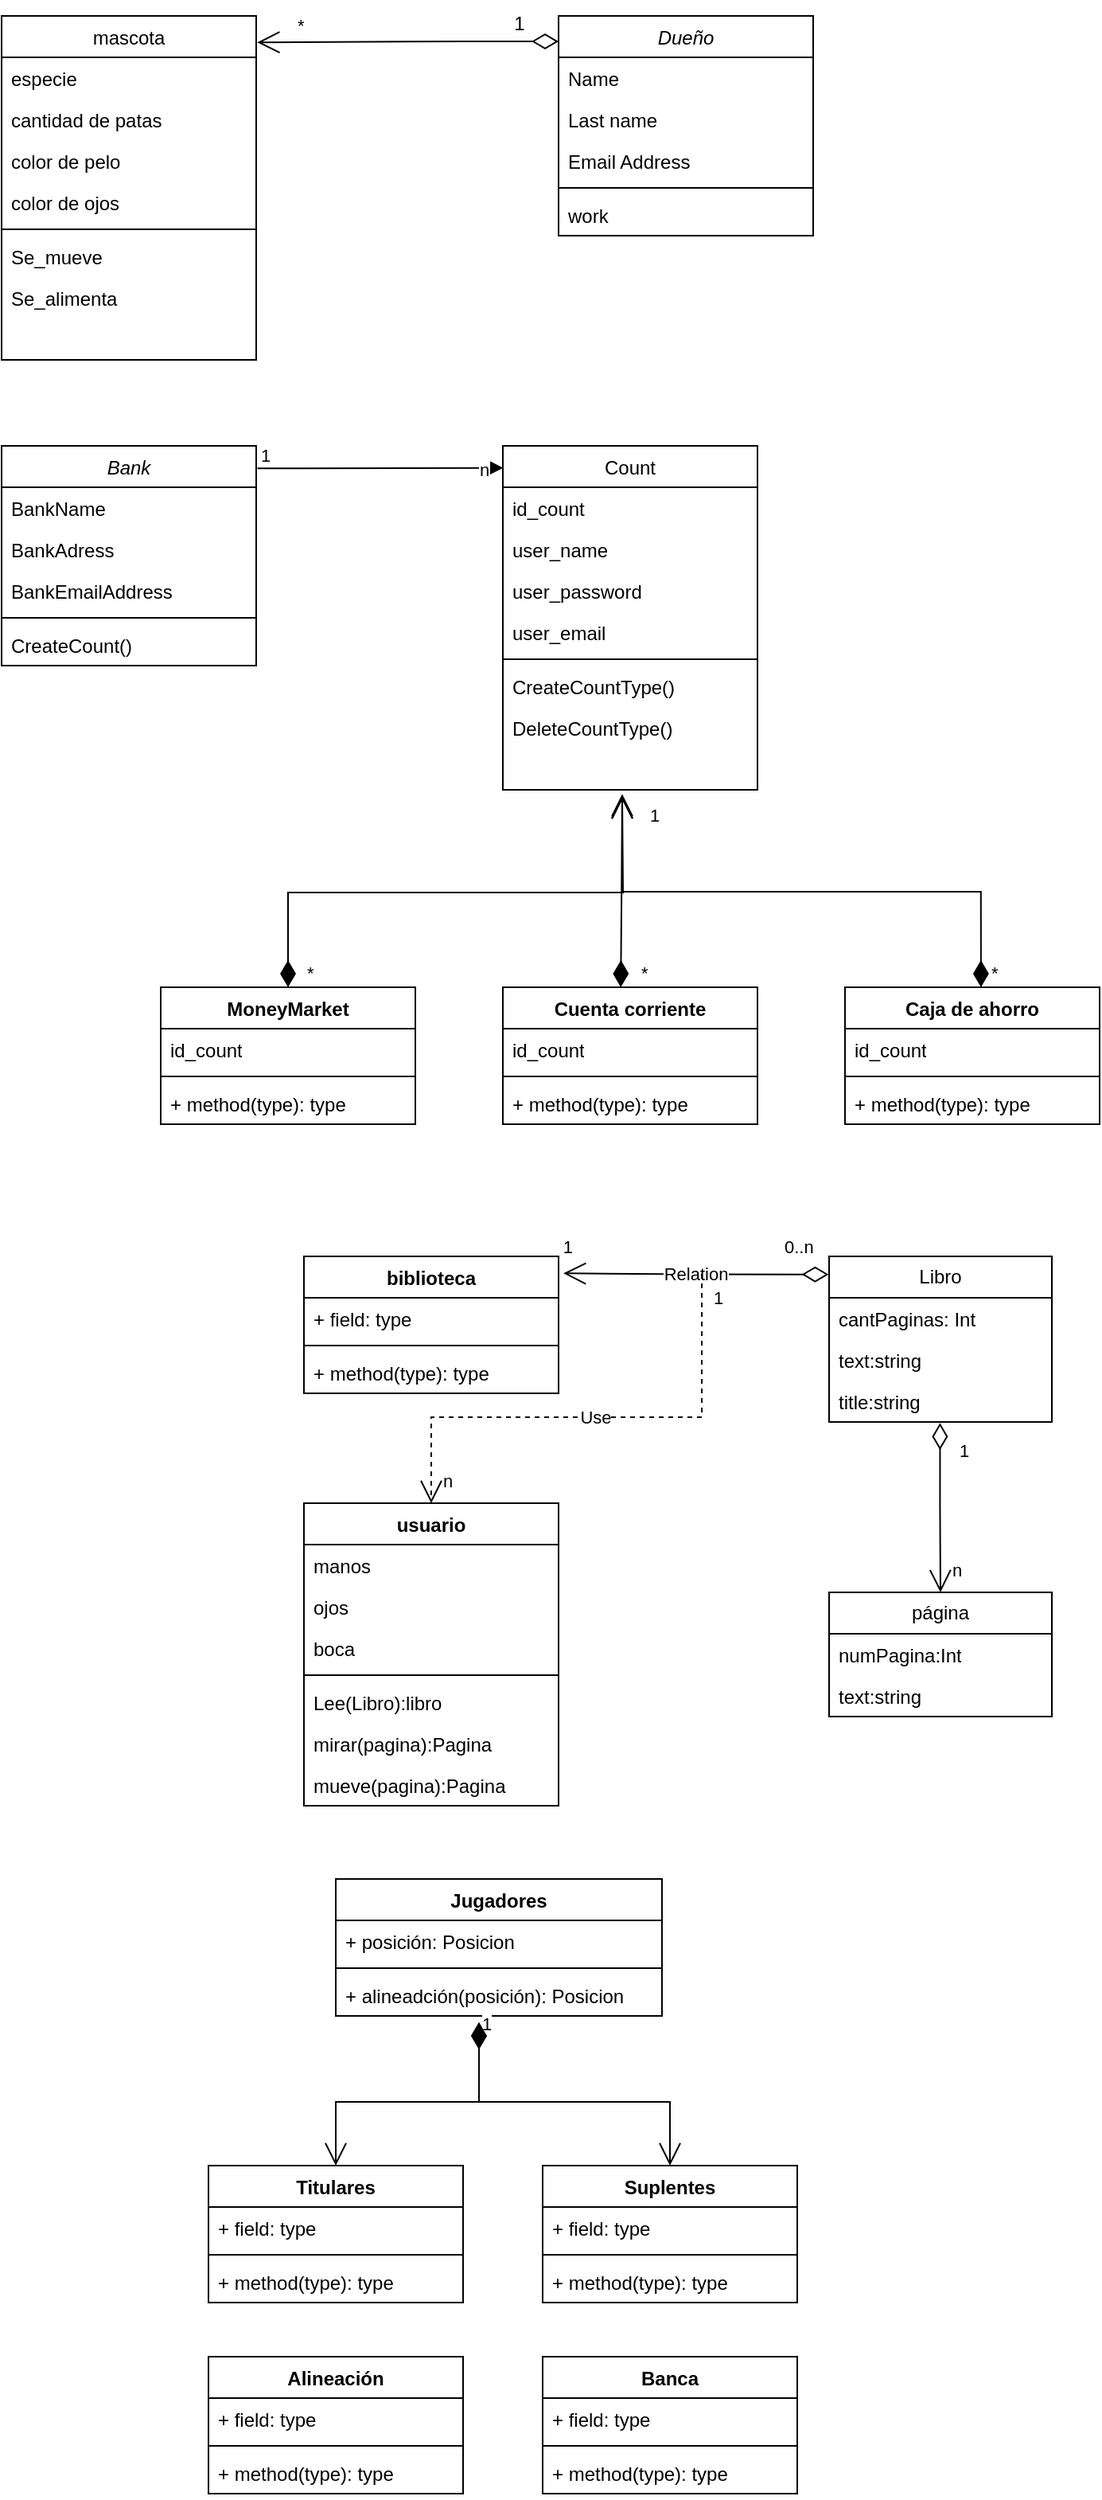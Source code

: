 <mxfile version="24.7.17">
  <diagram id="C5RBs43oDa-KdzZeNtuy" name="Page-1">
    <mxGraphModel dx="517" dy="310" grid="1" gridSize="10" guides="1" tooltips="1" connect="1" arrows="1" fold="1" page="1" pageScale="1" pageWidth="827" pageHeight="1169" math="0" shadow="0">
      <root>
        <mxCell id="WIyWlLk6GJQsqaUBKTNV-0" />
        <mxCell id="WIyWlLk6GJQsqaUBKTNV-1" parent="WIyWlLk6GJQsqaUBKTNV-0" />
        <mxCell id="zkfFHV4jXpPFQw0GAbJ--0" value="Dueño" style="swimlane;fontStyle=2;align=center;verticalAlign=top;childLayout=stackLayout;horizontal=1;startSize=26;horizontalStack=0;resizeParent=1;resizeLast=0;collapsible=1;marginBottom=0;rounded=0;shadow=0;strokeWidth=1;" parent="WIyWlLk6GJQsqaUBKTNV-1" vertex="1">
          <mxGeometry x="380" y="20" width="160" height="138" as="geometry">
            <mxRectangle x="230" y="140" width="160" height="26" as="alternateBounds" />
          </mxGeometry>
        </mxCell>
        <mxCell id="zkfFHV4jXpPFQw0GAbJ--1" value="Name" style="text;align=left;verticalAlign=top;spacingLeft=4;spacingRight=4;overflow=hidden;rotatable=0;points=[[0,0.5],[1,0.5]];portConstraint=eastwest;" parent="zkfFHV4jXpPFQw0GAbJ--0" vertex="1">
          <mxGeometry y="26" width="160" height="26" as="geometry" />
        </mxCell>
        <mxCell id="zkfFHV4jXpPFQw0GAbJ--2" value="Last name" style="text;align=left;verticalAlign=top;spacingLeft=4;spacingRight=4;overflow=hidden;rotatable=0;points=[[0,0.5],[1,0.5]];portConstraint=eastwest;rounded=0;shadow=0;html=0;" parent="zkfFHV4jXpPFQw0GAbJ--0" vertex="1">
          <mxGeometry y="52" width="160" height="26" as="geometry" />
        </mxCell>
        <mxCell id="zkfFHV4jXpPFQw0GAbJ--3" value="Email Address" style="text;align=left;verticalAlign=top;spacingLeft=4;spacingRight=4;overflow=hidden;rotatable=0;points=[[0,0.5],[1,0.5]];portConstraint=eastwest;rounded=0;shadow=0;html=0;" parent="zkfFHV4jXpPFQw0GAbJ--0" vertex="1">
          <mxGeometry y="78" width="160" height="26" as="geometry" />
        </mxCell>
        <mxCell id="zkfFHV4jXpPFQw0GAbJ--4" value="" style="line;html=1;strokeWidth=1;align=left;verticalAlign=middle;spacingTop=-1;spacingLeft=3;spacingRight=3;rotatable=0;labelPosition=right;points=[];portConstraint=eastwest;" parent="zkfFHV4jXpPFQw0GAbJ--0" vertex="1">
          <mxGeometry y="104" width="160" height="8" as="geometry" />
        </mxCell>
        <mxCell id="zkfFHV4jXpPFQw0GAbJ--5" value="work" style="text;align=left;verticalAlign=top;spacingLeft=4;spacingRight=4;overflow=hidden;rotatable=0;points=[[0,0.5],[1,0.5]];portConstraint=eastwest;" parent="zkfFHV4jXpPFQw0GAbJ--0" vertex="1">
          <mxGeometry y="112" width="160" height="26" as="geometry" />
        </mxCell>
        <mxCell id="zkfFHV4jXpPFQw0GAbJ--17" value="mascota" style="swimlane;fontStyle=0;align=center;verticalAlign=top;childLayout=stackLayout;horizontal=1;startSize=26;horizontalStack=0;resizeParent=1;resizeLast=0;collapsible=1;marginBottom=0;rounded=0;shadow=0;strokeWidth=1;" parent="WIyWlLk6GJQsqaUBKTNV-1" vertex="1">
          <mxGeometry x="30" y="20" width="160" height="216" as="geometry">
            <mxRectangle x="550" y="140" width="160" height="26" as="alternateBounds" />
          </mxGeometry>
        </mxCell>
        <mxCell id="zkfFHV4jXpPFQw0GAbJ--18" value="especie " style="text;align=left;verticalAlign=top;spacingLeft=4;spacingRight=4;overflow=hidden;rotatable=0;points=[[0,0.5],[1,0.5]];portConstraint=eastwest;" parent="zkfFHV4jXpPFQw0GAbJ--17" vertex="1">
          <mxGeometry y="26" width="160" height="26" as="geometry" />
        </mxCell>
        <mxCell id="zkfFHV4jXpPFQw0GAbJ--19" value="cantidad de patas" style="text;align=left;verticalAlign=top;spacingLeft=4;spacingRight=4;overflow=hidden;rotatable=0;points=[[0,0.5],[1,0.5]];portConstraint=eastwest;rounded=0;shadow=0;html=0;" parent="zkfFHV4jXpPFQw0GAbJ--17" vertex="1">
          <mxGeometry y="52" width="160" height="26" as="geometry" />
        </mxCell>
        <mxCell id="zkfFHV4jXpPFQw0GAbJ--20" value="color de pelo" style="text;align=left;verticalAlign=top;spacingLeft=4;spacingRight=4;overflow=hidden;rotatable=0;points=[[0,0.5],[1,0.5]];portConstraint=eastwest;rounded=0;shadow=0;html=0;" parent="zkfFHV4jXpPFQw0GAbJ--17" vertex="1">
          <mxGeometry y="78" width="160" height="26" as="geometry" />
        </mxCell>
        <mxCell id="zkfFHV4jXpPFQw0GAbJ--21" value="color de ojos" style="text;align=left;verticalAlign=top;spacingLeft=4;spacingRight=4;overflow=hidden;rotatable=0;points=[[0,0.5],[1,0.5]];portConstraint=eastwest;rounded=0;shadow=0;html=0;" parent="zkfFHV4jXpPFQw0GAbJ--17" vertex="1">
          <mxGeometry y="104" width="160" height="26" as="geometry" />
        </mxCell>
        <mxCell id="zkfFHV4jXpPFQw0GAbJ--23" value="" style="line;html=1;strokeWidth=1;align=left;verticalAlign=middle;spacingTop=-1;spacingLeft=3;spacingRight=3;rotatable=0;labelPosition=right;points=[];portConstraint=eastwest;" parent="zkfFHV4jXpPFQw0GAbJ--17" vertex="1">
          <mxGeometry y="130" width="160" height="8" as="geometry" />
        </mxCell>
        <mxCell id="zkfFHV4jXpPFQw0GAbJ--24" value="Se_mueve" style="text;align=left;verticalAlign=top;spacingLeft=4;spacingRight=4;overflow=hidden;rotatable=0;points=[[0,0.5],[1,0.5]];portConstraint=eastwest;" parent="zkfFHV4jXpPFQw0GAbJ--17" vertex="1">
          <mxGeometry y="138" width="160" height="26" as="geometry" />
        </mxCell>
        <mxCell id="zkfFHV4jXpPFQw0GAbJ--25" value="Se_alimenta" style="text;align=left;verticalAlign=top;spacingLeft=4;spacingRight=4;overflow=hidden;rotatable=0;points=[[0,0.5],[1,0.5]];portConstraint=eastwest;" parent="zkfFHV4jXpPFQw0GAbJ--17" vertex="1">
          <mxGeometry y="164" width="160" height="26" as="geometry" />
        </mxCell>
        <mxCell id="4PuaCXMVwHpurft8HPdo-10" value="Bank" style="swimlane;fontStyle=2;align=center;verticalAlign=top;childLayout=stackLayout;horizontal=1;startSize=26;horizontalStack=0;resizeParent=1;resizeLast=0;collapsible=1;marginBottom=0;rounded=0;shadow=0;strokeWidth=1;" parent="WIyWlLk6GJQsqaUBKTNV-1" vertex="1">
          <mxGeometry x="30" y="290" width="160" height="138" as="geometry">
            <mxRectangle x="230" y="140" width="160" height="26" as="alternateBounds" />
          </mxGeometry>
        </mxCell>
        <mxCell id="4PuaCXMVwHpurft8HPdo-11" value="BankName" style="text;align=left;verticalAlign=top;spacingLeft=4;spacingRight=4;overflow=hidden;rotatable=0;points=[[0,0.5],[1,0.5]];portConstraint=eastwest;" parent="4PuaCXMVwHpurft8HPdo-10" vertex="1">
          <mxGeometry y="26" width="160" height="26" as="geometry" />
        </mxCell>
        <mxCell id="4PuaCXMVwHpurft8HPdo-12" value="BankAdress" style="text;align=left;verticalAlign=top;spacingLeft=4;spacingRight=4;overflow=hidden;rotatable=0;points=[[0,0.5],[1,0.5]];portConstraint=eastwest;rounded=0;shadow=0;html=0;" parent="4PuaCXMVwHpurft8HPdo-10" vertex="1">
          <mxGeometry y="52" width="160" height="26" as="geometry" />
        </mxCell>
        <mxCell id="4PuaCXMVwHpurft8HPdo-13" value="BankEmailAddress" style="text;align=left;verticalAlign=top;spacingLeft=4;spacingRight=4;overflow=hidden;rotatable=0;points=[[0,0.5],[1,0.5]];portConstraint=eastwest;rounded=0;shadow=0;html=0;" parent="4PuaCXMVwHpurft8HPdo-10" vertex="1">
          <mxGeometry y="78" width="160" height="26" as="geometry" />
        </mxCell>
        <mxCell id="4PuaCXMVwHpurft8HPdo-14" value="" style="line;html=1;strokeWidth=1;align=left;verticalAlign=middle;spacingTop=-1;spacingLeft=3;spacingRight=3;rotatable=0;labelPosition=right;points=[];portConstraint=eastwest;" parent="4PuaCXMVwHpurft8HPdo-10" vertex="1">
          <mxGeometry y="104" width="160" height="8" as="geometry" />
        </mxCell>
        <mxCell id="4PuaCXMVwHpurft8HPdo-15" value="CreateCount()" style="text;align=left;verticalAlign=top;spacingLeft=4;spacingRight=4;overflow=hidden;rotatable=0;points=[[0,0.5],[1,0.5]];portConstraint=eastwest;" parent="4PuaCXMVwHpurft8HPdo-10" vertex="1">
          <mxGeometry y="112" width="160" height="26" as="geometry" />
        </mxCell>
        <mxCell id="4PuaCXMVwHpurft8HPdo-16" value="Count" style="swimlane;fontStyle=0;align=center;verticalAlign=top;childLayout=stackLayout;horizontal=1;startSize=26;horizontalStack=0;resizeParent=1;resizeLast=0;collapsible=1;marginBottom=0;rounded=0;shadow=0;strokeWidth=1;" parent="WIyWlLk6GJQsqaUBKTNV-1" vertex="1">
          <mxGeometry x="345" y="290" width="160" height="216" as="geometry">
            <mxRectangle x="550" y="140" width="160" height="26" as="alternateBounds" />
          </mxGeometry>
        </mxCell>
        <mxCell id="4PuaCXMVwHpurft8HPdo-17" value="id_count" style="text;align=left;verticalAlign=top;spacingLeft=4;spacingRight=4;overflow=hidden;rotatable=0;points=[[0,0.5],[1,0.5]];portConstraint=eastwest;" parent="4PuaCXMVwHpurft8HPdo-16" vertex="1">
          <mxGeometry y="26" width="160" height="26" as="geometry" />
        </mxCell>
        <mxCell id="4PuaCXMVwHpurft8HPdo-18" value="user_name" style="text;align=left;verticalAlign=top;spacingLeft=4;spacingRight=4;overflow=hidden;rotatable=0;points=[[0,0.5],[1,0.5]];portConstraint=eastwest;rounded=0;shadow=0;html=0;" parent="4PuaCXMVwHpurft8HPdo-16" vertex="1">
          <mxGeometry y="52" width="160" height="26" as="geometry" />
        </mxCell>
        <mxCell id="4PuaCXMVwHpurft8HPdo-19" value="user_password" style="text;align=left;verticalAlign=top;spacingLeft=4;spacingRight=4;overflow=hidden;rotatable=0;points=[[0,0.5],[1,0.5]];portConstraint=eastwest;rounded=0;shadow=0;html=0;" parent="4PuaCXMVwHpurft8HPdo-16" vertex="1">
          <mxGeometry y="78" width="160" height="26" as="geometry" />
        </mxCell>
        <mxCell id="4PuaCXMVwHpurft8HPdo-20" value="user_email" style="text;align=left;verticalAlign=top;spacingLeft=4;spacingRight=4;overflow=hidden;rotatable=0;points=[[0,0.5],[1,0.5]];portConstraint=eastwest;rounded=0;shadow=0;html=0;" parent="4PuaCXMVwHpurft8HPdo-16" vertex="1">
          <mxGeometry y="104" width="160" height="26" as="geometry" />
        </mxCell>
        <mxCell id="4PuaCXMVwHpurft8HPdo-21" value="" style="line;html=1;strokeWidth=1;align=left;verticalAlign=middle;spacingTop=-1;spacingLeft=3;spacingRight=3;rotatable=0;labelPosition=right;points=[];portConstraint=eastwest;" parent="4PuaCXMVwHpurft8HPdo-16" vertex="1">
          <mxGeometry y="130" width="160" height="8" as="geometry" />
        </mxCell>
        <mxCell id="4PuaCXMVwHpurft8HPdo-22" value="CreateCountType()" style="text;align=left;verticalAlign=top;spacingLeft=4;spacingRight=4;overflow=hidden;rotatable=0;points=[[0,0.5],[1,0.5]];portConstraint=eastwest;" parent="4PuaCXMVwHpurft8HPdo-16" vertex="1">
          <mxGeometry y="138" width="160" height="26" as="geometry" />
        </mxCell>
        <mxCell id="4PuaCXMVwHpurft8HPdo-23" value="DeleteCountType()" style="text;align=left;verticalAlign=top;spacingLeft=4;spacingRight=4;overflow=hidden;rotatable=0;points=[[0,0.5],[1,0.5]];portConstraint=eastwest;" parent="4PuaCXMVwHpurft8HPdo-16" vertex="1">
          <mxGeometry y="164" width="160" height="26" as="geometry" />
        </mxCell>
        <mxCell id="4PuaCXMVwHpurft8HPdo-26" value="" style="endArrow=block;endFill=1;html=1;edgeStyle=orthogonalEdgeStyle;align=left;verticalAlign=top;rounded=0;entryX=0.002;entryY=0.064;entryDx=0;entryDy=0;entryPerimeter=0;exitX=1.005;exitY=0.102;exitDx=0;exitDy=0;exitPerimeter=0;" parent="WIyWlLk6GJQsqaUBKTNV-1" source="4PuaCXMVwHpurft8HPdo-10" target="4PuaCXMVwHpurft8HPdo-16" edge="1">
          <mxGeometry x="-1" relative="1" as="geometry">
            <mxPoint x="193" y="304" as="sourcePoint" />
            <mxPoint x="346.3" y="266.376" as="targetPoint" />
            <Array as="points">
              <mxPoint x="220" y="304" />
            </Array>
          </mxGeometry>
        </mxCell>
        <mxCell id="4PuaCXMVwHpurft8HPdo-27" value="1" style="edgeLabel;resizable=0;html=1;align=left;verticalAlign=bottom;" parent="4PuaCXMVwHpurft8HPdo-26" connectable="0" vertex="1">
          <mxGeometry x="-1" relative="1" as="geometry" />
        </mxCell>
        <mxCell id="4PuaCXMVwHpurft8HPdo-28" value="n" style="edgeLabel;html=1;align=center;verticalAlign=middle;resizable=0;points=[];" parent="4PuaCXMVwHpurft8HPdo-26" vertex="1" connectable="0">
          <mxGeometry x="0.834" y="-1" relative="1" as="geometry">
            <mxPoint as="offset" />
          </mxGeometry>
        </mxCell>
        <mxCell id="4PuaCXMVwHpurft8HPdo-29" value="*" style="endArrow=open;html=1;endSize=12;startArrow=diamondThin;startSize=14;startFill=0;edgeStyle=orthogonalEdgeStyle;align=left;verticalAlign=bottom;rounded=0;exitX=0;exitY=0.116;exitDx=0;exitDy=0;exitPerimeter=0;entryX=1.004;entryY=0.077;entryDx=0;entryDy=0;entryPerimeter=0;" parent="WIyWlLk6GJQsqaUBKTNV-1" source="zkfFHV4jXpPFQw0GAbJ--0" target="zkfFHV4jXpPFQw0GAbJ--17" edge="1">
          <mxGeometry x="0.751" y="-2" relative="1" as="geometry">
            <mxPoint x="345" y="36.974" as="sourcePoint" />
            <mxPoint x="178.4" y="39.008" as="targetPoint" />
            <Array as="points">
              <mxPoint x="320" y="36" />
            </Array>
            <mxPoint as="offset" />
          </mxGeometry>
        </mxCell>
        <mxCell id="4PuaCXMVwHpurft8HPdo-31" value="1" style="text;html=1;align=center;verticalAlign=middle;resizable=0;points=[];autosize=1;strokeColor=none;fillColor=none;" parent="WIyWlLk6GJQsqaUBKTNV-1" vertex="1">
          <mxGeometry x="340" y="10" width="30" height="30" as="geometry" />
        </mxCell>
        <mxCell id="4PuaCXMVwHpurft8HPdo-32" value="Cuenta corriente" style="swimlane;fontStyle=1;align=center;verticalAlign=top;childLayout=stackLayout;horizontal=1;startSize=26;horizontalStack=0;resizeParent=1;resizeParentMax=0;resizeLast=0;collapsible=1;marginBottom=0;whiteSpace=wrap;html=1;" parent="WIyWlLk6GJQsqaUBKTNV-1" vertex="1">
          <mxGeometry x="345" y="630" width="160" height="86" as="geometry" />
        </mxCell>
        <mxCell id="4PuaCXMVwHpurft8HPdo-33" value="id_count" style="text;strokeColor=none;fillColor=none;align=left;verticalAlign=top;spacingLeft=4;spacingRight=4;overflow=hidden;rotatable=0;points=[[0,0.5],[1,0.5]];portConstraint=eastwest;whiteSpace=wrap;html=1;" parent="4PuaCXMVwHpurft8HPdo-32" vertex="1">
          <mxGeometry y="26" width="160" height="26" as="geometry" />
        </mxCell>
        <mxCell id="4PuaCXMVwHpurft8HPdo-34" value="" style="line;strokeWidth=1;fillColor=none;align=left;verticalAlign=middle;spacingTop=-1;spacingLeft=3;spacingRight=3;rotatable=0;labelPosition=right;points=[];portConstraint=eastwest;strokeColor=inherit;" parent="4PuaCXMVwHpurft8HPdo-32" vertex="1">
          <mxGeometry y="52" width="160" height="8" as="geometry" />
        </mxCell>
        <mxCell id="4PuaCXMVwHpurft8HPdo-35" value="+ method(type): type" style="text;strokeColor=none;fillColor=none;align=left;verticalAlign=top;spacingLeft=4;spacingRight=4;overflow=hidden;rotatable=0;points=[[0,0.5],[1,0.5]];portConstraint=eastwest;whiteSpace=wrap;html=1;" parent="4PuaCXMVwHpurft8HPdo-32" vertex="1">
          <mxGeometry y="60" width="160" height="26" as="geometry" />
        </mxCell>
        <mxCell id="4PuaCXMVwHpurft8HPdo-36" value="MoneyMarket" style="swimlane;fontStyle=1;align=center;verticalAlign=top;childLayout=stackLayout;horizontal=1;startSize=26;horizontalStack=0;resizeParent=1;resizeParentMax=0;resizeLast=0;collapsible=1;marginBottom=0;whiteSpace=wrap;html=1;" parent="WIyWlLk6GJQsqaUBKTNV-1" vertex="1">
          <mxGeometry x="130" y="630" width="160" height="86" as="geometry" />
        </mxCell>
        <mxCell id="4PuaCXMVwHpurft8HPdo-37" value="id_count" style="text;strokeColor=none;fillColor=none;align=left;verticalAlign=top;spacingLeft=4;spacingRight=4;overflow=hidden;rotatable=0;points=[[0,0.5],[1,0.5]];portConstraint=eastwest;whiteSpace=wrap;html=1;" parent="4PuaCXMVwHpurft8HPdo-36" vertex="1">
          <mxGeometry y="26" width="160" height="26" as="geometry" />
        </mxCell>
        <mxCell id="4PuaCXMVwHpurft8HPdo-38" value="" style="line;strokeWidth=1;fillColor=none;align=left;verticalAlign=middle;spacingTop=-1;spacingLeft=3;spacingRight=3;rotatable=0;labelPosition=right;points=[];portConstraint=eastwest;strokeColor=inherit;" parent="4PuaCXMVwHpurft8HPdo-36" vertex="1">
          <mxGeometry y="52" width="160" height="8" as="geometry" />
        </mxCell>
        <mxCell id="4PuaCXMVwHpurft8HPdo-39" value="+ method(type): type" style="text;strokeColor=none;fillColor=none;align=left;verticalAlign=top;spacingLeft=4;spacingRight=4;overflow=hidden;rotatable=0;points=[[0,0.5],[1,0.5]];portConstraint=eastwest;whiteSpace=wrap;html=1;" parent="4PuaCXMVwHpurft8HPdo-36" vertex="1">
          <mxGeometry y="60" width="160" height="26" as="geometry" />
        </mxCell>
        <mxCell id="4PuaCXMVwHpurft8HPdo-40" value="Caja de ahorro" style="swimlane;fontStyle=1;align=center;verticalAlign=top;childLayout=stackLayout;horizontal=1;startSize=26;horizontalStack=0;resizeParent=1;resizeParentMax=0;resizeLast=0;collapsible=1;marginBottom=0;whiteSpace=wrap;html=1;" parent="WIyWlLk6GJQsqaUBKTNV-1" vertex="1">
          <mxGeometry x="560" y="630" width="160" height="86" as="geometry" />
        </mxCell>
        <mxCell id="4PuaCXMVwHpurft8HPdo-41" value="id_count" style="text;strokeColor=none;fillColor=none;align=left;verticalAlign=top;spacingLeft=4;spacingRight=4;overflow=hidden;rotatable=0;points=[[0,0.5],[1,0.5]];portConstraint=eastwest;whiteSpace=wrap;html=1;" parent="4PuaCXMVwHpurft8HPdo-40" vertex="1">
          <mxGeometry y="26" width="160" height="26" as="geometry" />
        </mxCell>
        <mxCell id="4PuaCXMVwHpurft8HPdo-42" value="" style="line;strokeWidth=1;fillColor=none;align=left;verticalAlign=middle;spacingTop=-1;spacingLeft=3;spacingRight=3;rotatable=0;labelPosition=right;points=[];portConstraint=eastwest;strokeColor=inherit;" parent="4PuaCXMVwHpurft8HPdo-40" vertex="1">
          <mxGeometry y="52" width="160" height="8" as="geometry" />
        </mxCell>
        <mxCell id="4PuaCXMVwHpurft8HPdo-43" value="+ method(type): type" style="text;strokeColor=none;fillColor=none;align=left;verticalAlign=top;spacingLeft=4;spacingRight=4;overflow=hidden;rotatable=0;points=[[0,0.5],[1,0.5]];portConstraint=eastwest;whiteSpace=wrap;html=1;" parent="4PuaCXMVwHpurft8HPdo-40" vertex="1">
          <mxGeometry y="60" width="160" height="26" as="geometry" />
        </mxCell>
        <mxCell id="4PuaCXMVwHpurft8HPdo-44" value="*" style="endArrow=open;html=1;endSize=12;startArrow=diamondThin;startSize=14;startFill=1;edgeStyle=orthogonalEdgeStyle;align=left;verticalAlign=bottom;rounded=0;exitX=0.5;exitY=0;exitDx=0;exitDy=0;" parent="WIyWlLk6GJQsqaUBKTNV-1" source="4PuaCXMVwHpurft8HPdo-36" edge="1">
          <mxGeometry x="-1" y="-10" relative="1" as="geometry">
            <mxPoint x="210" y="610" as="sourcePoint" />
            <mxPoint x="420" y="510" as="targetPoint" />
            <mxPoint as="offset" />
          </mxGeometry>
        </mxCell>
        <mxCell id="4PuaCXMVwHpurft8HPdo-45" value="*" style="endArrow=open;html=1;endSize=12;startArrow=diamondThin;startSize=14;startFill=1;edgeStyle=orthogonalEdgeStyle;align=left;verticalAlign=bottom;rounded=0;exitX=0.534;exitY=0.016;exitDx=0;exitDy=0;exitPerimeter=0;" parent="WIyWlLk6GJQsqaUBKTNV-1" edge="1">
          <mxGeometry x="-1" y="-5" relative="1" as="geometry">
            <mxPoint x="645.44" y="629.996" as="sourcePoint" />
            <mxPoint x="420" y="508.62" as="targetPoint" />
            <Array as="points">
              <mxPoint x="645" y="570" />
              <mxPoint x="420" y="570" />
            </Array>
            <mxPoint as="offset" />
          </mxGeometry>
        </mxCell>
        <mxCell id="4PuaCXMVwHpurft8HPdo-46" value="*" style="endArrow=open;html=1;endSize=12;startArrow=diamondThin;startSize=14;startFill=1;edgeStyle=orthogonalEdgeStyle;align=left;verticalAlign=bottom;rounded=0;exitX=0.463;exitY=0.001;exitDx=0;exitDy=0;exitPerimeter=0;" parent="WIyWlLk6GJQsqaUBKTNV-1" edge="1">
          <mxGeometry x="-0.999" y="-11" relative="1" as="geometry">
            <mxPoint x="419.08" y="629.996" as="sourcePoint" />
            <mxPoint x="420" y="509.91" as="targetPoint" />
            <mxPoint as="offset" />
          </mxGeometry>
        </mxCell>
        <mxCell id="4PuaCXMVwHpurft8HPdo-63" value="1" style="edgeLabel;html=1;align=center;verticalAlign=middle;resizable=0;points=[];" parent="4PuaCXMVwHpurft8HPdo-46" vertex="1" connectable="0">
          <mxGeometry x="0.803" y="-2" relative="1" as="geometry">
            <mxPoint x="18" as="offset" />
          </mxGeometry>
        </mxCell>
        <mxCell id="wE7fRVnuBu0q1dbweHUr-0" value="usuario" style="swimlane;fontStyle=1;align=center;verticalAlign=top;childLayout=stackLayout;horizontal=1;startSize=26;horizontalStack=0;resizeParent=1;resizeParentMax=0;resizeLast=0;collapsible=1;marginBottom=0;whiteSpace=wrap;html=1;" vertex="1" parent="WIyWlLk6GJQsqaUBKTNV-1">
          <mxGeometry x="220" y="954" width="160" height="190" as="geometry" />
        </mxCell>
        <mxCell id="wE7fRVnuBu0q1dbweHUr-15" value="manos" style="text;strokeColor=none;fillColor=none;align=left;verticalAlign=top;spacingLeft=4;spacingRight=4;overflow=hidden;rotatable=0;points=[[0,0.5],[1,0.5]];portConstraint=eastwest;whiteSpace=wrap;html=1;" vertex="1" parent="wE7fRVnuBu0q1dbweHUr-0">
          <mxGeometry y="26" width="160" height="26" as="geometry" />
        </mxCell>
        <mxCell id="wE7fRVnuBu0q1dbweHUr-1" value="ojos" style="text;strokeColor=none;fillColor=none;align=left;verticalAlign=top;spacingLeft=4;spacingRight=4;overflow=hidden;rotatable=0;points=[[0,0.5],[1,0.5]];portConstraint=eastwest;whiteSpace=wrap;html=1;" vertex="1" parent="wE7fRVnuBu0q1dbweHUr-0">
          <mxGeometry y="52" width="160" height="26" as="geometry" />
        </mxCell>
        <mxCell id="wE7fRVnuBu0q1dbweHUr-16" value="boca" style="text;strokeColor=none;fillColor=none;align=left;verticalAlign=top;spacingLeft=4;spacingRight=4;overflow=hidden;rotatable=0;points=[[0,0.5],[1,0.5]];portConstraint=eastwest;whiteSpace=wrap;html=1;" vertex="1" parent="wE7fRVnuBu0q1dbweHUr-0">
          <mxGeometry y="78" width="160" height="26" as="geometry" />
        </mxCell>
        <mxCell id="wE7fRVnuBu0q1dbweHUr-2" value="" style="line;strokeWidth=1;fillColor=none;align=left;verticalAlign=middle;spacingTop=-1;spacingLeft=3;spacingRight=3;rotatable=0;labelPosition=right;points=[];portConstraint=eastwest;strokeColor=inherit;" vertex="1" parent="wE7fRVnuBu0q1dbweHUr-0">
          <mxGeometry y="104" width="160" height="8" as="geometry" />
        </mxCell>
        <mxCell id="wE7fRVnuBu0q1dbweHUr-3" value="Lee(Libro):libro" style="text;strokeColor=none;fillColor=none;align=left;verticalAlign=top;spacingLeft=4;spacingRight=4;overflow=hidden;rotatable=0;points=[[0,0.5],[1,0.5]];portConstraint=eastwest;whiteSpace=wrap;html=1;" vertex="1" parent="wE7fRVnuBu0q1dbweHUr-0">
          <mxGeometry y="112" width="160" height="26" as="geometry" />
        </mxCell>
        <mxCell id="wE7fRVnuBu0q1dbweHUr-13" value="mirar(pagina):Pagina" style="text;strokeColor=none;fillColor=none;align=left;verticalAlign=top;spacingLeft=4;spacingRight=4;overflow=hidden;rotatable=0;points=[[0,0.5],[1,0.5]];portConstraint=eastwest;whiteSpace=wrap;html=1;" vertex="1" parent="wE7fRVnuBu0q1dbweHUr-0">
          <mxGeometry y="138" width="160" height="26" as="geometry" />
        </mxCell>
        <mxCell id="wE7fRVnuBu0q1dbweHUr-14" value="mueve(pagina):Pagina" style="text;strokeColor=none;fillColor=none;align=left;verticalAlign=top;spacingLeft=4;spacingRight=4;overflow=hidden;rotatable=0;points=[[0,0.5],[1,0.5]];portConstraint=eastwest;whiteSpace=wrap;html=1;" vertex="1" parent="wE7fRVnuBu0q1dbweHUr-0">
          <mxGeometry y="164" width="160" height="26" as="geometry" />
        </mxCell>
        <mxCell id="wE7fRVnuBu0q1dbweHUr-21" value="página" style="swimlane;fontStyle=0;childLayout=stackLayout;horizontal=1;startSize=26;fillColor=none;horizontalStack=0;resizeParent=1;resizeParentMax=0;resizeLast=0;collapsible=1;marginBottom=0;whiteSpace=wrap;html=1;" vertex="1" parent="WIyWlLk6GJQsqaUBKTNV-1">
          <mxGeometry x="550" y="1010" width="140" height="78" as="geometry" />
        </mxCell>
        <mxCell id="wE7fRVnuBu0q1dbweHUr-22" value="numPagina:Int" style="text;strokeColor=none;fillColor=none;align=left;verticalAlign=top;spacingLeft=4;spacingRight=4;overflow=hidden;rotatable=0;points=[[0,0.5],[1,0.5]];portConstraint=eastwest;whiteSpace=wrap;html=1;" vertex="1" parent="wE7fRVnuBu0q1dbweHUr-21">
          <mxGeometry y="26" width="140" height="26" as="geometry" />
        </mxCell>
        <mxCell id="wE7fRVnuBu0q1dbweHUr-23" value="text:string" style="text;strokeColor=none;fillColor=none;align=left;verticalAlign=top;spacingLeft=4;spacingRight=4;overflow=hidden;rotatable=0;points=[[0,0.5],[1,0.5]];portConstraint=eastwest;whiteSpace=wrap;html=1;" vertex="1" parent="wE7fRVnuBu0q1dbweHUr-21">
          <mxGeometry y="52" width="140" height="26" as="geometry" />
        </mxCell>
        <mxCell id="wE7fRVnuBu0q1dbweHUr-25" value="biblioteca" style="swimlane;fontStyle=1;align=center;verticalAlign=top;childLayout=stackLayout;horizontal=1;startSize=26;horizontalStack=0;resizeParent=1;resizeParentMax=0;resizeLast=0;collapsible=1;marginBottom=0;whiteSpace=wrap;html=1;" vertex="1" parent="WIyWlLk6GJQsqaUBKTNV-1">
          <mxGeometry x="220" y="799" width="160" height="86" as="geometry" />
        </mxCell>
        <mxCell id="wE7fRVnuBu0q1dbweHUr-26" value="+ field: type" style="text;strokeColor=none;fillColor=none;align=left;verticalAlign=top;spacingLeft=4;spacingRight=4;overflow=hidden;rotatable=0;points=[[0,0.5],[1,0.5]];portConstraint=eastwest;whiteSpace=wrap;html=1;" vertex="1" parent="wE7fRVnuBu0q1dbweHUr-25">
          <mxGeometry y="26" width="160" height="26" as="geometry" />
        </mxCell>
        <mxCell id="wE7fRVnuBu0q1dbweHUr-27" value="" style="line;strokeWidth=1;fillColor=none;align=left;verticalAlign=middle;spacingTop=-1;spacingLeft=3;spacingRight=3;rotatable=0;labelPosition=right;points=[];portConstraint=eastwest;strokeColor=inherit;" vertex="1" parent="wE7fRVnuBu0q1dbweHUr-25">
          <mxGeometry y="52" width="160" height="8" as="geometry" />
        </mxCell>
        <mxCell id="wE7fRVnuBu0q1dbweHUr-28" value="+ method(type): type" style="text;strokeColor=none;fillColor=none;align=left;verticalAlign=top;spacingLeft=4;spacingRight=4;overflow=hidden;rotatable=0;points=[[0,0.5],[1,0.5]];portConstraint=eastwest;whiteSpace=wrap;html=1;" vertex="1" parent="wE7fRVnuBu0q1dbweHUr-25">
          <mxGeometry y="60" width="160" height="26" as="geometry" />
        </mxCell>
        <mxCell id="wE7fRVnuBu0q1dbweHUr-29" value="Libro" style="swimlane;fontStyle=0;childLayout=stackLayout;horizontal=1;startSize=26;fillColor=none;horizontalStack=0;resizeParent=1;resizeParentMax=0;resizeLast=0;collapsible=1;marginBottom=0;whiteSpace=wrap;html=1;" vertex="1" parent="WIyWlLk6GJQsqaUBKTNV-1">
          <mxGeometry x="550" y="799" width="140" height="104" as="geometry" />
        </mxCell>
        <mxCell id="wE7fRVnuBu0q1dbweHUr-30" value="cantPaginas: Int" style="text;strokeColor=none;fillColor=none;align=left;verticalAlign=top;spacingLeft=4;spacingRight=4;overflow=hidden;rotatable=0;points=[[0,0.5],[1,0.5]];portConstraint=eastwest;whiteSpace=wrap;html=1;" vertex="1" parent="wE7fRVnuBu0q1dbweHUr-29">
          <mxGeometry y="26" width="140" height="26" as="geometry" />
        </mxCell>
        <mxCell id="wE7fRVnuBu0q1dbweHUr-31" value="text:string" style="text;strokeColor=none;fillColor=none;align=left;verticalAlign=top;spacingLeft=4;spacingRight=4;overflow=hidden;rotatable=0;points=[[0,0.5],[1,0.5]];portConstraint=eastwest;whiteSpace=wrap;html=1;" vertex="1" parent="wE7fRVnuBu0q1dbweHUr-29">
          <mxGeometry y="52" width="140" height="26" as="geometry" />
        </mxCell>
        <mxCell id="wE7fRVnuBu0q1dbweHUr-32" value="title:string" style="text;strokeColor=none;fillColor=none;align=left;verticalAlign=top;spacingLeft=4;spacingRight=4;overflow=hidden;rotatable=0;points=[[0,0.5],[1,0.5]];portConstraint=eastwest;whiteSpace=wrap;html=1;" vertex="1" parent="wE7fRVnuBu0q1dbweHUr-29">
          <mxGeometry y="78" width="140" height="26" as="geometry" />
        </mxCell>
        <mxCell id="wE7fRVnuBu0q1dbweHUr-37" value="1" style="endArrow=open;html=1;endSize=12;startArrow=diamondThin;startSize=14;startFill=0;edgeStyle=orthogonalEdgeStyle;align=left;verticalAlign=bottom;rounded=0;entryX=0.5;entryY=0;entryDx=0;entryDy=0;exitX=0.498;exitY=1.026;exitDx=0;exitDy=0;exitPerimeter=0;" edge="1" parent="WIyWlLk6GJQsqaUBKTNV-1" source="wE7fRVnuBu0q1dbweHUr-32" target="wE7fRVnuBu0q1dbweHUr-21">
          <mxGeometry x="-0.506" y="10" relative="1" as="geometry">
            <mxPoint x="420" y="960" as="sourcePoint" />
            <mxPoint x="580" y="960" as="targetPoint" />
            <Array as="points" />
            <mxPoint as="offset" />
          </mxGeometry>
        </mxCell>
        <mxCell id="wE7fRVnuBu0q1dbweHUr-39" value="n" style="edgeLabel;html=1;align=center;verticalAlign=middle;resizable=0;points=[];" vertex="1" connectable="0" parent="wE7fRVnuBu0q1dbweHUr-37">
          <mxGeometry x="0.675" y="-2" relative="1" as="geometry">
            <mxPoint x="12" y="3" as="offset" />
          </mxGeometry>
        </mxCell>
        <mxCell id="wE7fRVnuBu0q1dbweHUr-40" value="Relation" style="endArrow=open;html=1;endSize=12;startArrow=diamondThin;startSize=14;startFill=0;edgeStyle=orthogonalEdgeStyle;rounded=0;exitX=-0.002;exitY=0.109;exitDx=0;exitDy=0;exitPerimeter=0;entryX=1.019;entryY=0.124;entryDx=0;entryDy=0;entryPerimeter=0;" edge="1" parent="WIyWlLk6GJQsqaUBKTNV-1" source="wE7fRVnuBu0q1dbweHUr-29" target="wE7fRVnuBu0q1dbweHUr-25">
          <mxGeometry relative="1" as="geometry">
            <mxPoint x="330" y="900" as="sourcePoint" />
            <mxPoint x="490" y="900" as="targetPoint" />
          </mxGeometry>
        </mxCell>
        <mxCell id="wE7fRVnuBu0q1dbweHUr-41" value="0..n" style="edgeLabel;resizable=0;html=1;align=left;verticalAlign=top;" connectable="0" vertex="1" parent="wE7fRVnuBu0q1dbweHUr-40">
          <mxGeometry x="-1" relative="1" as="geometry">
            <mxPoint x="-30" y="-30" as="offset" />
          </mxGeometry>
        </mxCell>
        <mxCell id="wE7fRVnuBu0q1dbweHUr-42" value="1" style="edgeLabel;resizable=0;html=1;align=right;verticalAlign=top;" connectable="0" vertex="1" parent="wE7fRVnuBu0q1dbweHUr-40">
          <mxGeometry x="1" relative="1" as="geometry">
            <mxPoint x="7" y="-30" as="offset" />
          </mxGeometry>
        </mxCell>
        <mxCell id="wE7fRVnuBu0q1dbweHUr-43" value="Use" style="endArrow=open;endSize=12;dashed=1;html=1;rounded=0;entryX=0.5;entryY=0;entryDx=0;entryDy=0;" edge="1" parent="WIyWlLk6GJQsqaUBKTNV-1" target="wE7fRVnuBu0q1dbweHUr-0">
          <mxGeometry width="160" relative="1" as="geometry">
            <mxPoint x="470" y="810" as="sourcePoint" />
            <mxPoint x="490" y="900" as="targetPoint" />
            <Array as="points">
              <mxPoint x="470" y="900" />
              <mxPoint x="390" y="900" />
              <mxPoint x="300" y="900" />
            </Array>
          </mxGeometry>
        </mxCell>
        <mxCell id="wE7fRVnuBu0q1dbweHUr-44" value="1" style="edgeLabel;html=1;align=center;verticalAlign=middle;resizable=0;points=[];" vertex="1" connectable="0" parent="wE7fRVnuBu0q1dbweHUr-43">
          <mxGeometry x="-0.904" y="1" relative="1" as="geometry">
            <mxPoint x="9" as="offset" />
          </mxGeometry>
        </mxCell>
        <mxCell id="wE7fRVnuBu0q1dbweHUr-45" value="n" style="edgeLabel;html=1;align=center;verticalAlign=middle;resizable=0;points=[];" vertex="1" connectable="0" parent="wE7fRVnuBu0q1dbweHUr-43">
          <mxGeometry x="0.892" y="-1" relative="1" as="geometry">
            <mxPoint x="11" y="3" as="offset" />
          </mxGeometry>
        </mxCell>
        <mxCell id="wE7fRVnuBu0q1dbweHUr-46" value="Titulares" style="swimlane;fontStyle=1;align=center;verticalAlign=top;childLayout=stackLayout;horizontal=1;startSize=26;horizontalStack=0;resizeParent=1;resizeParentMax=0;resizeLast=0;collapsible=1;marginBottom=0;whiteSpace=wrap;html=1;" vertex="1" parent="WIyWlLk6GJQsqaUBKTNV-1">
          <mxGeometry x="160" y="1370" width="160" height="86" as="geometry" />
        </mxCell>
        <mxCell id="wE7fRVnuBu0q1dbweHUr-47" value="+ field: type" style="text;strokeColor=none;fillColor=none;align=left;verticalAlign=top;spacingLeft=4;spacingRight=4;overflow=hidden;rotatable=0;points=[[0,0.5],[1,0.5]];portConstraint=eastwest;whiteSpace=wrap;html=1;" vertex="1" parent="wE7fRVnuBu0q1dbweHUr-46">
          <mxGeometry y="26" width="160" height="26" as="geometry" />
        </mxCell>
        <mxCell id="wE7fRVnuBu0q1dbweHUr-48" value="" style="line;strokeWidth=1;fillColor=none;align=left;verticalAlign=middle;spacingTop=-1;spacingLeft=3;spacingRight=3;rotatable=0;labelPosition=right;points=[];portConstraint=eastwest;strokeColor=inherit;" vertex="1" parent="wE7fRVnuBu0q1dbweHUr-46">
          <mxGeometry y="52" width="160" height="8" as="geometry" />
        </mxCell>
        <mxCell id="wE7fRVnuBu0q1dbweHUr-49" value="+ method(type): type" style="text;strokeColor=none;fillColor=none;align=left;verticalAlign=top;spacingLeft=4;spacingRight=4;overflow=hidden;rotatable=0;points=[[0,0.5],[1,0.5]];portConstraint=eastwest;whiteSpace=wrap;html=1;" vertex="1" parent="wE7fRVnuBu0q1dbweHUr-46">
          <mxGeometry y="60" width="160" height="26" as="geometry" />
        </mxCell>
        <mxCell id="wE7fRVnuBu0q1dbweHUr-50" value="Suplentes" style="swimlane;fontStyle=1;align=center;verticalAlign=top;childLayout=stackLayout;horizontal=1;startSize=26;horizontalStack=0;resizeParent=1;resizeParentMax=0;resizeLast=0;collapsible=1;marginBottom=0;whiteSpace=wrap;html=1;" vertex="1" parent="WIyWlLk6GJQsqaUBKTNV-1">
          <mxGeometry x="370" y="1370" width="160" height="86" as="geometry" />
        </mxCell>
        <mxCell id="wE7fRVnuBu0q1dbweHUr-51" value="+ field: type" style="text;strokeColor=none;fillColor=none;align=left;verticalAlign=top;spacingLeft=4;spacingRight=4;overflow=hidden;rotatable=0;points=[[0,0.5],[1,0.5]];portConstraint=eastwest;whiteSpace=wrap;html=1;" vertex="1" parent="wE7fRVnuBu0q1dbweHUr-50">
          <mxGeometry y="26" width="160" height="26" as="geometry" />
        </mxCell>
        <mxCell id="wE7fRVnuBu0q1dbweHUr-52" value="" style="line;strokeWidth=1;fillColor=none;align=left;verticalAlign=middle;spacingTop=-1;spacingLeft=3;spacingRight=3;rotatable=0;labelPosition=right;points=[];portConstraint=eastwest;strokeColor=inherit;" vertex="1" parent="wE7fRVnuBu0q1dbweHUr-50">
          <mxGeometry y="52" width="160" height="8" as="geometry" />
        </mxCell>
        <mxCell id="wE7fRVnuBu0q1dbweHUr-53" value="+ method(type): type" style="text;strokeColor=none;fillColor=none;align=left;verticalAlign=top;spacingLeft=4;spacingRight=4;overflow=hidden;rotatable=0;points=[[0,0.5],[1,0.5]];portConstraint=eastwest;whiteSpace=wrap;html=1;" vertex="1" parent="wE7fRVnuBu0q1dbweHUr-50">
          <mxGeometry y="60" width="160" height="26" as="geometry" />
        </mxCell>
        <mxCell id="wE7fRVnuBu0q1dbweHUr-54" value="Jugadores" style="swimlane;fontStyle=1;align=center;verticalAlign=top;childLayout=stackLayout;horizontal=1;startSize=26;horizontalStack=0;resizeParent=1;resizeParentMax=0;resizeLast=0;collapsible=1;marginBottom=0;whiteSpace=wrap;html=1;" vertex="1" parent="WIyWlLk6GJQsqaUBKTNV-1">
          <mxGeometry x="240" y="1190" width="205" height="86" as="geometry" />
        </mxCell>
        <mxCell id="wE7fRVnuBu0q1dbweHUr-55" value="+ posición: Posicion" style="text;strokeColor=none;fillColor=none;align=left;verticalAlign=top;spacingLeft=4;spacingRight=4;overflow=hidden;rotatable=0;points=[[0,0.5],[1,0.5]];portConstraint=eastwest;whiteSpace=wrap;html=1;" vertex="1" parent="wE7fRVnuBu0q1dbweHUr-54">
          <mxGeometry y="26" width="205" height="26" as="geometry" />
        </mxCell>
        <mxCell id="wE7fRVnuBu0q1dbweHUr-56" value="" style="line;strokeWidth=1;fillColor=none;align=left;verticalAlign=middle;spacingTop=-1;spacingLeft=3;spacingRight=3;rotatable=0;labelPosition=right;points=[];portConstraint=eastwest;strokeColor=inherit;" vertex="1" parent="wE7fRVnuBu0q1dbweHUr-54">
          <mxGeometry y="52" width="205" height="8" as="geometry" />
        </mxCell>
        <mxCell id="wE7fRVnuBu0q1dbweHUr-57" value="+ alineadción(posición): Posicion" style="text;strokeColor=none;fillColor=none;align=left;verticalAlign=top;spacingLeft=4;spacingRight=4;overflow=hidden;rotatable=0;points=[[0,0.5],[1,0.5]];portConstraint=eastwest;whiteSpace=wrap;html=1;" vertex="1" parent="wE7fRVnuBu0q1dbweHUr-54">
          <mxGeometry y="60" width="205" height="26" as="geometry" />
        </mxCell>
        <mxCell id="wE7fRVnuBu0q1dbweHUr-58" value="1" style="endArrow=open;html=1;endSize=12;startArrow=diamondThin;startSize=14;startFill=1;edgeStyle=orthogonalEdgeStyle;align=left;verticalAlign=bottom;rounded=0;entryX=0.5;entryY=0;entryDx=0;entryDy=0;" edge="1" parent="WIyWlLk6GJQsqaUBKTNV-1" target="wE7fRVnuBu0q1dbweHUr-46">
          <mxGeometry x="-0.889" relative="1" as="geometry">
            <mxPoint x="330" y="1280" as="sourcePoint" />
            <mxPoint x="260" y="1370" as="targetPoint" />
            <Array as="points">
              <mxPoint x="330" y="1330" />
              <mxPoint x="240" y="1330" />
            </Array>
            <mxPoint as="offset" />
          </mxGeometry>
        </mxCell>
        <mxCell id="wE7fRVnuBu0q1dbweHUr-59" value="" style="endArrow=open;html=1;endSize=12;startArrow=diamondThin;startSize=14;startFill=1;edgeStyle=orthogonalEdgeStyle;align=left;verticalAlign=bottom;rounded=0;entryX=0.5;entryY=0;entryDx=0;entryDy=0;" edge="1" parent="WIyWlLk6GJQsqaUBKTNV-1" target="wE7fRVnuBu0q1dbweHUr-50">
          <mxGeometry x="0.143" y="30" relative="1" as="geometry">
            <mxPoint x="330" y="1280" as="sourcePoint" />
            <mxPoint x="605" y="1320" as="targetPoint" />
            <Array as="points">
              <mxPoint x="330" y="1330" />
              <mxPoint x="450" y="1330" />
            </Array>
            <mxPoint as="offset" />
          </mxGeometry>
        </mxCell>
        <mxCell id="wE7fRVnuBu0q1dbweHUr-60" value="Alineación" style="swimlane;fontStyle=1;align=center;verticalAlign=top;childLayout=stackLayout;horizontal=1;startSize=26;horizontalStack=0;resizeParent=1;resizeParentMax=0;resizeLast=0;collapsible=1;marginBottom=0;whiteSpace=wrap;html=1;" vertex="1" parent="WIyWlLk6GJQsqaUBKTNV-1">
          <mxGeometry x="160" y="1490" width="160" height="86" as="geometry" />
        </mxCell>
        <mxCell id="wE7fRVnuBu0q1dbweHUr-61" value="+ field: type" style="text;strokeColor=none;fillColor=none;align=left;verticalAlign=top;spacingLeft=4;spacingRight=4;overflow=hidden;rotatable=0;points=[[0,0.5],[1,0.5]];portConstraint=eastwest;whiteSpace=wrap;html=1;" vertex="1" parent="wE7fRVnuBu0q1dbweHUr-60">
          <mxGeometry y="26" width="160" height="26" as="geometry" />
        </mxCell>
        <mxCell id="wE7fRVnuBu0q1dbweHUr-62" value="" style="line;strokeWidth=1;fillColor=none;align=left;verticalAlign=middle;spacingTop=-1;spacingLeft=3;spacingRight=3;rotatable=0;labelPosition=right;points=[];portConstraint=eastwest;strokeColor=inherit;" vertex="1" parent="wE7fRVnuBu0q1dbweHUr-60">
          <mxGeometry y="52" width="160" height="8" as="geometry" />
        </mxCell>
        <mxCell id="wE7fRVnuBu0q1dbweHUr-63" value="+ method(type): type" style="text;strokeColor=none;fillColor=none;align=left;verticalAlign=top;spacingLeft=4;spacingRight=4;overflow=hidden;rotatable=0;points=[[0,0.5],[1,0.5]];portConstraint=eastwest;whiteSpace=wrap;html=1;" vertex="1" parent="wE7fRVnuBu0q1dbweHUr-60">
          <mxGeometry y="60" width="160" height="26" as="geometry" />
        </mxCell>
        <mxCell id="wE7fRVnuBu0q1dbweHUr-64" value="Banca" style="swimlane;fontStyle=1;align=center;verticalAlign=top;childLayout=stackLayout;horizontal=1;startSize=26;horizontalStack=0;resizeParent=1;resizeParentMax=0;resizeLast=0;collapsible=1;marginBottom=0;whiteSpace=wrap;html=1;" vertex="1" parent="WIyWlLk6GJQsqaUBKTNV-1">
          <mxGeometry x="370" y="1490" width="160" height="86" as="geometry" />
        </mxCell>
        <mxCell id="wE7fRVnuBu0q1dbweHUr-65" value="+ field: type" style="text;strokeColor=none;fillColor=none;align=left;verticalAlign=top;spacingLeft=4;spacingRight=4;overflow=hidden;rotatable=0;points=[[0,0.5],[1,0.5]];portConstraint=eastwest;whiteSpace=wrap;html=1;" vertex="1" parent="wE7fRVnuBu0q1dbweHUr-64">
          <mxGeometry y="26" width="160" height="26" as="geometry" />
        </mxCell>
        <mxCell id="wE7fRVnuBu0q1dbweHUr-66" value="" style="line;strokeWidth=1;fillColor=none;align=left;verticalAlign=middle;spacingTop=-1;spacingLeft=3;spacingRight=3;rotatable=0;labelPosition=right;points=[];portConstraint=eastwest;strokeColor=inherit;" vertex="1" parent="wE7fRVnuBu0q1dbweHUr-64">
          <mxGeometry y="52" width="160" height="8" as="geometry" />
        </mxCell>
        <mxCell id="wE7fRVnuBu0q1dbweHUr-67" value="+ method(type): type" style="text;strokeColor=none;fillColor=none;align=left;verticalAlign=top;spacingLeft=4;spacingRight=4;overflow=hidden;rotatable=0;points=[[0,0.5],[1,0.5]];portConstraint=eastwest;whiteSpace=wrap;html=1;" vertex="1" parent="wE7fRVnuBu0q1dbweHUr-64">
          <mxGeometry y="60" width="160" height="26" as="geometry" />
        </mxCell>
      </root>
    </mxGraphModel>
  </diagram>
</mxfile>
